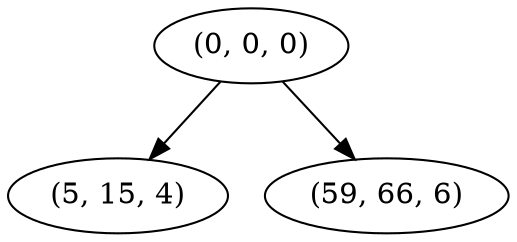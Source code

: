 digraph tree {
    "(0, 0, 0)";
    "(5, 15, 4)";
    "(59, 66, 6)";
    "(0, 0, 0)" -> "(5, 15, 4)";
    "(0, 0, 0)" -> "(59, 66, 6)";
}
